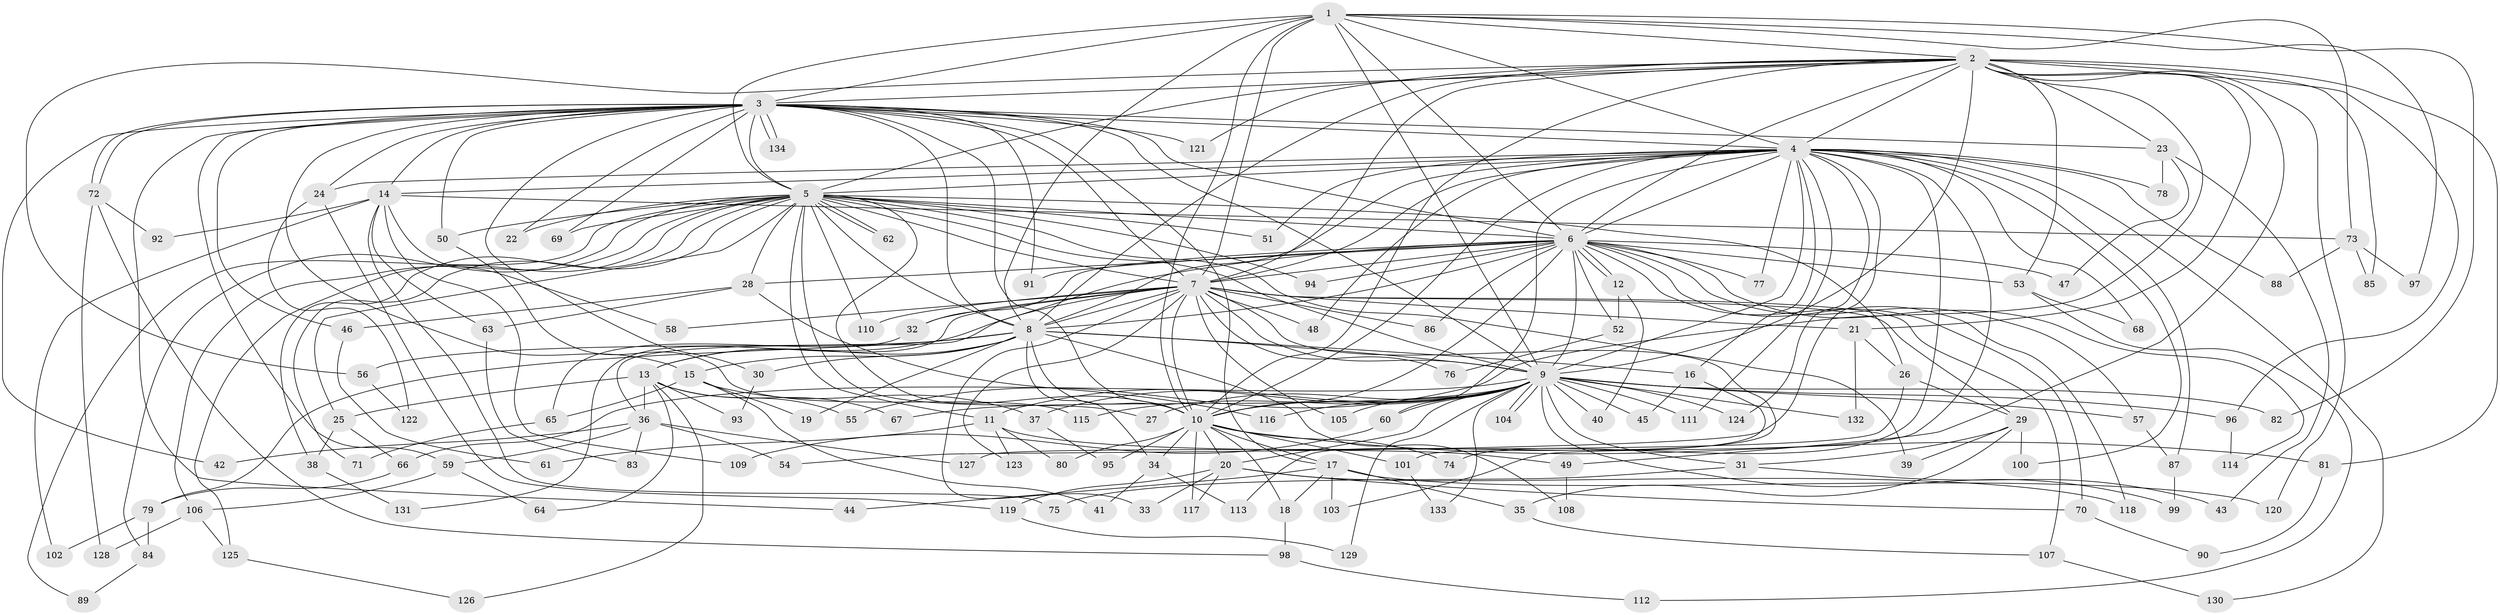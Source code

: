 // coarse degree distribution, {9: 0.029411764705882353, 26: 0.00980392156862745, 39: 0.00980392156862745, 25: 0.00980392156862745, 22: 0.0196078431372549, 30: 0.00980392156862745, 16: 0.00980392156862745, 7: 0.0392156862745098, 4: 0.09803921568627451, 6: 0.0196078431372549, 3: 0.16666666666666666, 2: 0.5, 1: 0.029411764705882353, 5: 0.049019607843137254}
// Generated by graph-tools (version 1.1) at 2025/51/02/27/25 19:51:44]
// undirected, 134 vertices, 293 edges
graph export_dot {
graph [start="1"]
  node [color=gray90,style=filled];
  1;
  2;
  3;
  4;
  5;
  6;
  7;
  8;
  9;
  10;
  11;
  12;
  13;
  14;
  15;
  16;
  17;
  18;
  19;
  20;
  21;
  22;
  23;
  24;
  25;
  26;
  27;
  28;
  29;
  30;
  31;
  32;
  33;
  34;
  35;
  36;
  37;
  38;
  39;
  40;
  41;
  42;
  43;
  44;
  45;
  46;
  47;
  48;
  49;
  50;
  51;
  52;
  53;
  54;
  55;
  56;
  57;
  58;
  59;
  60;
  61;
  62;
  63;
  64;
  65;
  66;
  67;
  68;
  69;
  70;
  71;
  72;
  73;
  74;
  75;
  76;
  77;
  78;
  79;
  80;
  81;
  82;
  83;
  84;
  85;
  86;
  87;
  88;
  89;
  90;
  91;
  92;
  93;
  94;
  95;
  96;
  97;
  98;
  99;
  100;
  101;
  102;
  103;
  104;
  105;
  106;
  107;
  108;
  109;
  110;
  111;
  112;
  113;
  114;
  115;
  116;
  117;
  118;
  119;
  120;
  121;
  122;
  123;
  124;
  125;
  126;
  127;
  128;
  129;
  130;
  131;
  132;
  133;
  134;
  1 -- 2;
  1 -- 3;
  1 -- 4;
  1 -- 5;
  1 -- 6;
  1 -- 7;
  1 -- 8;
  1 -- 9;
  1 -- 10;
  1 -- 73;
  1 -- 82;
  1 -- 97;
  2 -- 3;
  2 -- 4;
  2 -- 5;
  2 -- 6;
  2 -- 7;
  2 -- 8;
  2 -- 9;
  2 -- 10;
  2 -- 21;
  2 -- 23;
  2 -- 49;
  2 -- 53;
  2 -- 55;
  2 -- 56;
  2 -- 81;
  2 -- 85;
  2 -- 96;
  2 -- 120;
  2 -- 121;
  3 -- 4;
  3 -- 5;
  3 -- 6;
  3 -- 7;
  3 -- 8;
  3 -- 9;
  3 -- 10;
  3 -- 14;
  3 -- 15;
  3 -- 17;
  3 -- 22;
  3 -- 23;
  3 -- 24;
  3 -- 30;
  3 -- 42;
  3 -- 44;
  3 -- 46;
  3 -- 50;
  3 -- 59;
  3 -- 69;
  3 -- 72;
  3 -- 72;
  3 -- 91;
  3 -- 121;
  3 -- 134;
  3 -- 134;
  4 -- 5;
  4 -- 6;
  4 -- 7;
  4 -- 8;
  4 -- 9;
  4 -- 10;
  4 -- 14;
  4 -- 16;
  4 -- 24;
  4 -- 48;
  4 -- 51;
  4 -- 54;
  4 -- 60;
  4 -- 68;
  4 -- 74;
  4 -- 77;
  4 -- 78;
  4 -- 87;
  4 -- 88;
  4 -- 100;
  4 -- 103;
  4 -- 111;
  4 -- 124;
  4 -- 130;
  5 -- 6;
  5 -- 7;
  5 -- 8;
  5 -- 9;
  5 -- 10;
  5 -- 11;
  5 -- 22;
  5 -- 25;
  5 -- 26;
  5 -- 27;
  5 -- 28;
  5 -- 38;
  5 -- 39;
  5 -- 50;
  5 -- 51;
  5 -- 62;
  5 -- 62;
  5 -- 69;
  5 -- 71;
  5 -- 84;
  5 -- 89;
  5 -- 94;
  5 -- 106;
  5 -- 110;
  5 -- 125;
  6 -- 7;
  6 -- 8;
  6 -- 9;
  6 -- 10;
  6 -- 12;
  6 -- 12;
  6 -- 13;
  6 -- 28;
  6 -- 32;
  6 -- 47;
  6 -- 52;
  6 -- 53;
  6 -- 57;
  6 -- 70;
  6 -- 77;
  6 -- 86;
  6 -- 91;
  6 -- 94;
  6 -- 114;
  6 -- 118;
  7 -- 8;
  7 -- 9;
  7 -- 10;
  7 -- 21;
  7 -- 29;
  7 -- 32;
  7 -- 33;
  7 -- 36;
  7 -- 48;
  7 -- 58;
  7 -- 76;
  7 -- 86;
  7 -- 101;
  7 -- 105;
  7 -- 107;
  7 -- 110;
  7 -- 123;
  7 -- 131;
  8 -- 9;
  8 -- 10;
  8 -- 13;
  8 -- 15;
  8 -- 16;
  8 -- 19;
  8 -- 30;
  8 -- 34;
  8 -- 56;
  8 -- 79;
  8 -- 108;
  9 -- 10;
  9 -- 11;
  9 -- 20;
  9 -- 27;
  9 -- 31;
  9 -- 37;
  9 -- 40;
  9 -- 45;
  9 -- 57;
  9 -- 60;
  9 -- 66;
  9 -- 67;
  9 -- 82;
  9 -- 96;
  9 -- 99;
  9 -- 104;
  9 -- 104;
  9 -- 105;
  9 -- 111;
  9 -- 115;
  9 -- 116;
  9 -- 124;
  9 -- 129;
  9 -- 132;
  9 -- 133;
  10 -- 17;
  10 -- 18;
  10 -- 20;
  10 -- 34;
  10 -- 74;
  10 -- 80;
  10 -- 81;
  10 -- 95;
  10 -- 101;
  10 -- 117;
  11 -- 49;
  11 -- 61;
  11 -- 80;
  11 -- 123;
  12 -- 40;
  12 -- 52;
  13 -- 25;
  13 -- 36;
  13 -- 55;
  13 -- 64;
  13 -- 67;
  13 -- 93;
  13 -- 126;
  14 -- 58;
  14 -- 63;
  14 -- 73;
  14 -- 75;
  14 -- 92;
  14 -- 102;
  14 -- 109;
  15 -- 19;
  15 -- 37;
  15 -- 41;
  15 -- 65;
  16 -- 45;
  16 -- 113;
  17 -- 18;
  17 -- 35;
  17 -- 44;
  17 -- 103;
  17 -- 120;
  18 -- 98;
  20 -- 33;
  20 -- 70;
  20 -- 117;
  20 -- 118;
  20 -- 119;
  21 -- 26;
  21 -- 132;
  23 -- 43;
  23 -- 47;
  23 -- 78;
  24 -- 119;
  24 -- 122;
  25 -- 38;
  25 -- 66;
  26 -- 29;
  26 -- 127;
  28 -- 46;
  28 -- 63;
  28 -- 116;
  29 -- 31;
  29 -- 35;
  29 -- 39;
  29 -- 100;
  30 -- 93;
  31 -- 43;
  31 -- 75;
  32 -- 65;
  34 -- 41;
  34 -- 113;
  35 -- 107;
  36 -- 42;
  36 -- 54;
  36 -- 59;
  36 -- 83;
  36 -- 127;
  37 -- 95;
  38 -- 131;
  46 -- 61;
  49 -- 108;
  50 -- 115;
  52 -- 76;
  53 -- 68;
  53 -- 112;
  56 -- 122;
  57 -- 87;
  59 -- 64;
  59 -- 106;
  60 -- 109;
  63 -- 83;
  65 -- 71;
  66 -- 79;
  70 -- 90;
  72 -- 92;
  72 -- 98;
  72 -- 128;
  73 -- 85;
  73 -- 88;
  73 -- 97;
  79 -- 84;
  79 -- 102;
  81 -- 90;
  84 -- 89;
  87 -- 99;
  96 -- 114;
  98 -- 112;
  101 -- 133;
  106 -- 125;
  106 -- 128;
  107 -- 130;
  119 -- 129;
  125 -- 126;
}
